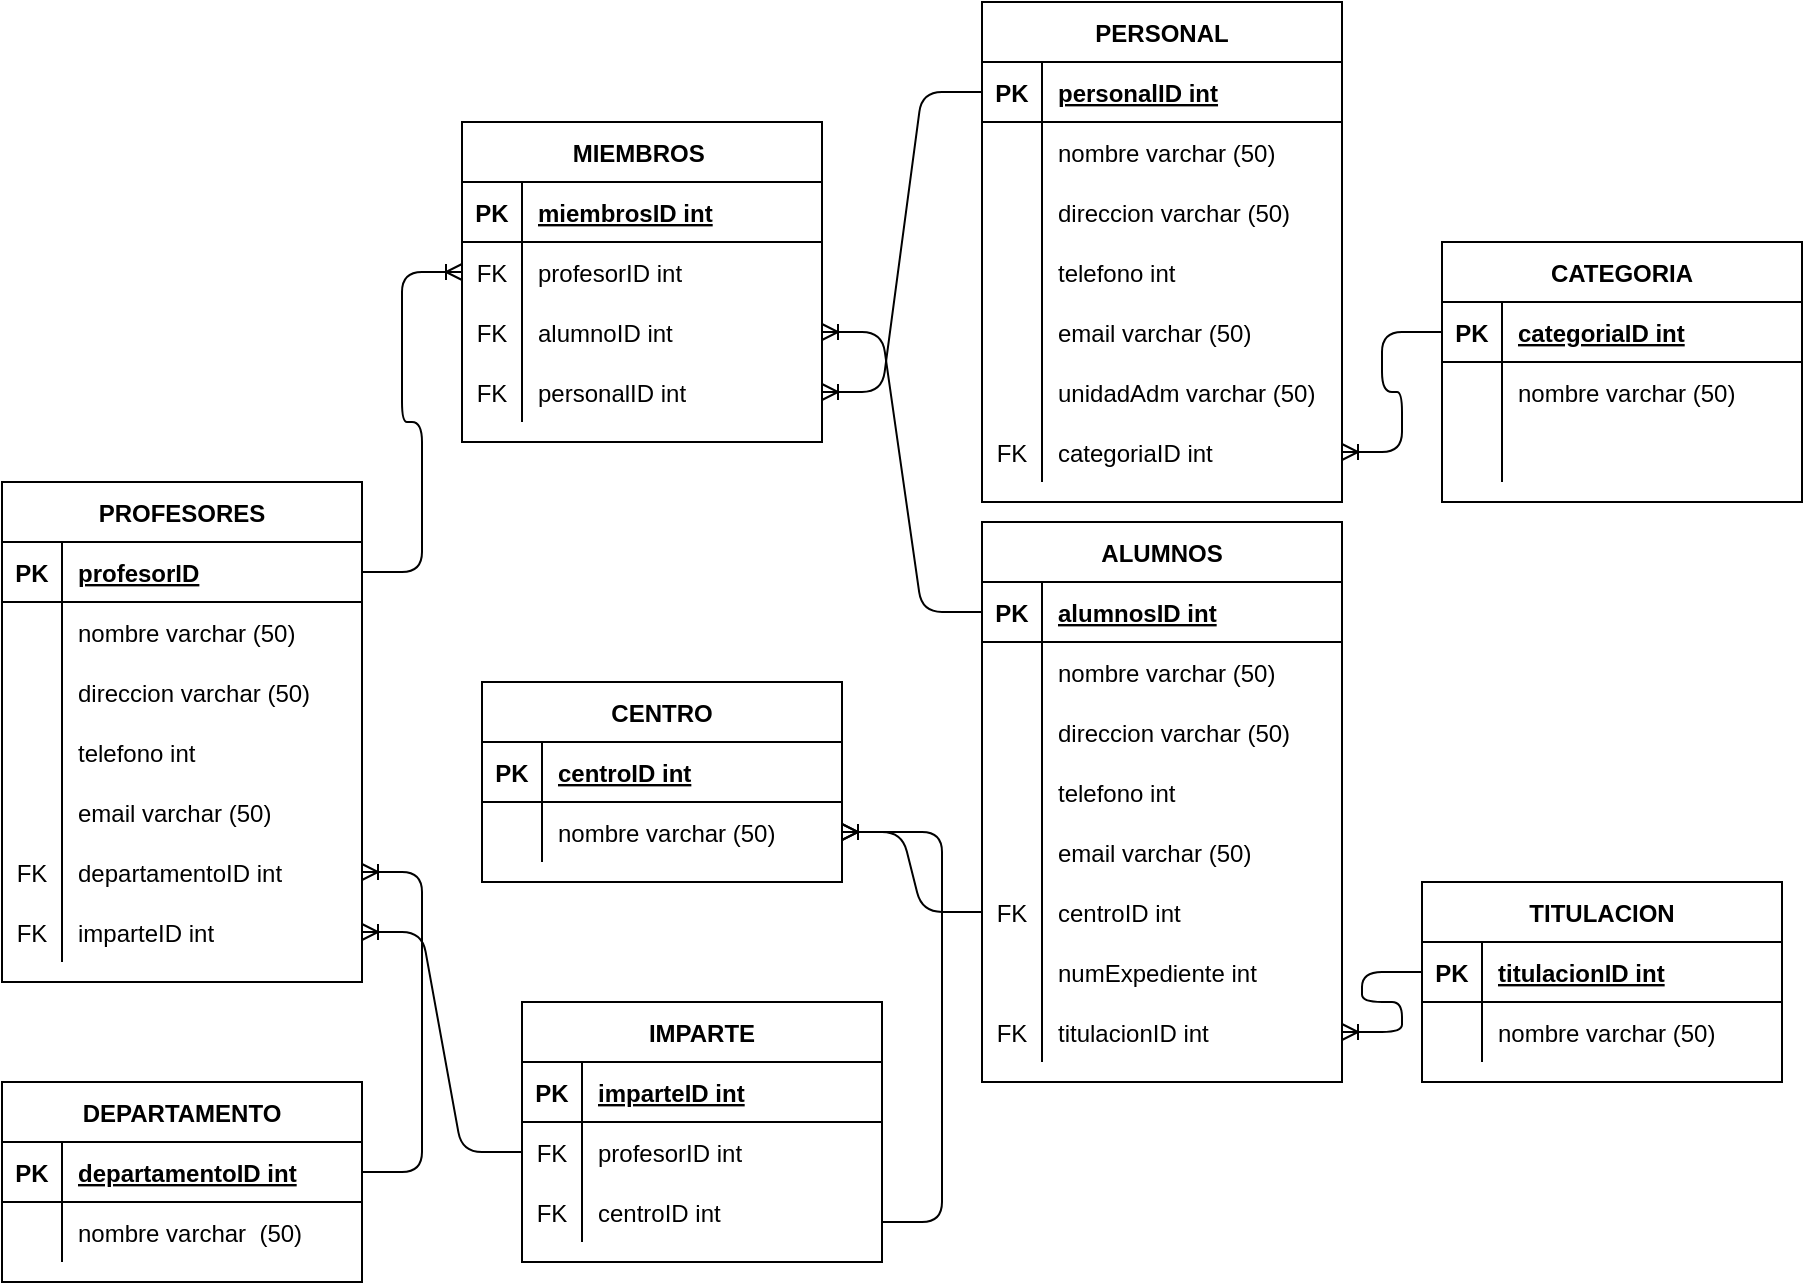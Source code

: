 <mxfile version="14.9.6" type="device"><diagram id="C5RBs43oDa-KdzZeNtuy" name="Page-1"><mxGraphModel dx="1108" dy="520" grid="1" gridSize="10" guides="1" tooltips="1" connect="1" arrows="1" fold="1" page="1" pageScale="1" pageWidth="1169" pageHeight="827" background="none" math="0" shadow="0"><root><mxCell id="WIyWlLk6GJQsqaUBKTNV-0"/><mxCell id="WIyWlLk6GJQsqaUBKTNV-1" parent="WIyWlLk6GJQsqaUBKTNV-0"/><mxCell id="jMvhrCLyIatnud74iYdt-0" value="MIEMBROS " style="shape=table;startSize=30;container=1;collapsible=1;childLayout=tableLayout;fixedRows=1;rowLines=0;fontStyle=1;align=center;resizeLast=1;" vertex="1" parent="WIyWlLk6GJQsqaUBKTNV-1"><mxGeometry x="370" y="80" width="180" height="160" as="geometry"/></mxCell><mxCell id="jMvhrCLyIatnud74iYdt-1" value="" style="shape=partialRectangle;collapsible=0;dropTarget=0;pointerEvents=0;fillColor=none;top=0;left=0;bottom=1;right=0;points=[[0,0.5],[1,0.5]];portConstraint=eastwest;" vertex="1" parent="jMvhrCLyIatnud74iYdt-0"><mxGeometry y="30" width="180" height="30" as="geometry"/></mxCell><mxCell id="jMvhrCLyIatnud74iYdt-2" value="PK" style="shape=partialRectangle;connectable=0;fillColor=none;top=0;left=0;bottom=0;right=0;fontStyle=1;overflow=hidden;" vertex="1" parent="jMvhrCLyIatnud74iYdt-1"><mxGeometry width="30" height="30" as="geometry"/></mxCell><mxCell id="jMvhrCLyIatnud74iYdt-3" value="miembrosID int" style="shape=partialRectangle;connectable=0;fillColor=none;top=0;left=0;bottom=0;right=0;align=left;spacingLeft=6;fontStyle=5;overflow=hidden;" vertex="1" parent="jMvhrCLyIatnud74iYdt-1"><mxGeometry x="30" width="150" height="30" as="geometry"/></mxCell><mxCell id="jMvhrCLyIatnud74iYdt-4" value="" style="shape=partialRectangle;collapsible=0;dropTarget=0;pointerEvents=0;fillColor=none;top=0;left=0;bottom=0;right=0;points=[[0,0.5],[1,0.5]];portConstraint=eastwest;" vertex="1" parent="jMvhrCLyIatnud74iYdt-0"><mxGeometry y="60" width="180" height="30" as="geometry"/></mxCell><mxCell id="jMvhrCLyIatnud74iYdt-5" value="FK" style="shape=partialRectangle;connectable=0;fillColor=none;top=0;left=0;bottom=0;right=0;editable=1;overflow=hidden;" vertex="1" parent="jMvhrCLyIatnud74iYdt-4"><mxGeometry width="30" height="30" as="geometry"/></mxCell><mxCell id="jMvhrCLyIatnud74iYdt-6" value="profesorID int" style="shape=partialRectangle;connectable=0;fillColor=none;top=0;left=0;bottom=0;right=0;align=left;spacingLeft=6;overflow=hidden;" vertex="1" parent="jMvhrCLyIatnud74iYdt-4"><mxGeometry x="30" width="150" height="30" as="geometry"/></mxCell><mxCell id="jMvhrCLyIatnud74iYdt-7" value="" style="shape=partialRectangle;collapsible=0;dropTarget=0;pointerEvents=0;fillColor=none;top=0;left=0;bottom=0;right=0;points=[[0,0.5],[1,0.5]];portConstraint=eastwest;" vertex="1" parent="jMvhrCLyIatnud74iYdt-0"><mxGeometry y="90" width="180" height="30" as="geometry"/></mxCell><mxCell id="jMvhrCLyIatnud74iYdt-8" value="FK" style="shape=partialRectangle;connectable=0;fillColor=none;top=0;left=0;bottom=0;right=0;editable=1;overflow=hidden;" vertex="1" parent="jMvhrCLyIatnud74iYdt-7"><mxGeometry width="30" height="30" as="geometry"/></mxCell><mxCell id="jMvhrCLyIatnud74iYdt-9" value="alumnoID int" style="shape=partialRectangle;connectable=0;fillColor=none;top=0;left=0;bottom=0;right=0;align=left;spacingLeft=6;overflow=hidden;" vertex="1" parent="jMvhrCLyIatnud74iYdt-7"><mxGeometry x="30" width="150" height="30" as="geometry"/></mxCell><mxCell id="jMvhrCLyIatnud74iYdt-169" value="" style="shape=partialRectangle;collapsible=0;dropTarget=0;pointerEvents=0;fillColor=none;top=0;left=0;bottom=0;right=0;points=[[0,0.5],[1,0.5]];portConstraint=eastwest;" vertex="1" parent="jMvhrCLyIatnud74iYdt-0"><mxGeometry y="120" width="180" height="30" as="geometry"/></mxCell><mxCell id="jMvhrCLyIatnud74iYdt-170" value="FK" style="shape=partialRectangle;connectable=0;fillColor=none;top=0;left=0;bottom=0;right=0;editable=1;overflow=hidden;" vertex="1" parent="jMvhrCLyIatnud74iYdt-169"><mxGeometry width="30" height="30" as="geometry"/></mxCell><mxCell id="jMvhrCLyIatnud74iYdt-171" value="personalID int" style="shape=partialRectangle;connectable=0;fillColor=none;top=0;left=0;bottom=0;right=0;align=left;spacingLeft=6;overflow=hidden;" vertex="1" parent="jMvhrCLyIatnud74iYdt-169"><mxGeometry x="30" width="150" height="30" as="geometry"/></mxCell><mxCell id="jMvhrCLyIatnud74iYdt-16" value="PROFESORES" style="shape=table;startSize=30;container=1;collapsible=1;childLayout=tableLayout;fixedRows=1;rowLines=0;fontStyle=1;align=center;resizeLast=1;" vertex="1" parent="WIyWlLk6GJQsqaUBKTNV-1"><mxGeometry x="140" y="260" width="180" height="250" as="geometry"/></mxCell><mxCell id="jMvhrCLyIatnud74iYdt-17" value="" style="shape=partialRectangle;collapsible=0;dropTarget=0;pointerEvents=0;fillColor=none;top=0;left=0;bottom=1;right=0;points=[[0,0.5],[1,0.5]];portConstraint=eastwest;" vertex="1" parent="jMvhrCLyIatnud74iYdt-16"><mxGeometry y="30" width="180" height="30" as="geometry"/></mxCell><mxCell id="jMvhrCLyIatnud74iYdt-18" value="PK" style="shape=partialRectangle;connectable=0;fillColor=none;top=0;left=0;bottom=0;right=0;fontStyle=1;overflow=hidden;" vertex="1" parent="jMvhrCLyIatnud74iYdt-17"><mxGeometry width="30" height="30" as="geometry"/></mxCell><mxCell id="jMvhrCLyIatnud74iYdt-19" value="profesorID" style="shape=partialRectangle;connectable=0;fillColor=none;top=0;left=0;bottom=0;right=0;align=left;spacingLeft=6;fontStyle=5;overflow=hidden;" vertex="1" parent="jMvhrCLyIatnud74iYdt-17"><mxGeometry x="30" width="150" height="30" as="geometry"/></mxCell><mxCell id="jMvhrCLyIatnud74iYdt-20" value="" style="shape=partialRectangle;collapsible=0;dropTarget=0;pointerEvents=0;fillColor=none;top=0;left=0;bottom=0;right=0;points=[[0,0.5],[1,0.5]];portConstraint=eastwest;" vertex="1" parent="jMvhrCLyIatnud74iYdt-16"><mxGeometry y="60" width="180" height="30" as="geometry"/></mxCell><mxCell id="jMvhrCLyIatnud74iYdt-21" value="" style="shape=partialRectangle;connectable=0;fillColor=none;top=0;left=0;bottom=0;right=0;editable=1;overflow=hidden;" vertex="1" parent="jMvhrCLyIatnud74iYdt-20"><mxGeometry width="30" height="30" as="geometry"/></mxCell><mxCell id="jMvhrCLyIatnud74iYdt-22" value="nombre varchar (50)" style="shape=partialRectangle;connectable=0;fillColor=none;top=0;left=0;bottom=0;right=0;align=left;spacingLeft=6;overflow=hidden;" vertex="1" parent="jMvhrCLyIatnud74iYdt-20"><mxGeometry x="30" width="150" height="30" as="geometry"/></mxCell><mxCell id="jMvhrCLyIatnud74iYdt-23" value="" style="shape=partialRectangle;collapsible=0;dropTarget=0;pointerEvents=0;fillColor=none;top=0;left=0;bottom=0;right=0;points=[[0,0.5],[1,0.5]];portConstraint=eastwest;" vertex="1" parent="jMvhrCLyIatnud74iYdt-16"><mxGeometry y="90" width="180" height="30" as="geometry"/></mxCell><mxCell id="jMvhrCLyIatnud74iYdt-24" value="" style="shape=partialRectangle;connectable=0;fillColor=none;top=0;left=0;bottom=0;right=0;editable=1;overflow=hidden;" vertex="1" parent="jMvhrCLyIatnud74iYdt-23"><mxGeometry width="30" height="30" as="geometry"/></mxCell><mxCell id="jMvhrCLyIatnud74iYdt-25" value="direccion varchar (50)" style="shape=partialRectangle;connectable=0;fillColor=none;top=0;left=0;bottom=0;right=0;align=left;spacingLeft=6;overflow=hidden;" vertex="1" parent="jMvhrCLyIatnud74iYdt-23"><mxGeometry x="30" width="150" height="30" as="geometry"/></mxCell><mxCell id="jMvhrCLyIatnud74iYdt-26" value="" style="shape=partialRectangle;collapsible=0;dropTarget=0;pointerEvents=0;fillColor=none;top=0;left=0;bottom=0;right=0;points=[[0,0.5],[1,0.5]];portConstraint=eastwest;" vertex="1" parent="jMvhrCLyIatnud74iYdt-16"><mxGeometry y="120" width="180" height="30" as="geometry"/></mxCell><mxCell id="jMvhrCLyIatnud74iYdt-27" value="" style="shape=partialRectangle;connectable=0;fillColor=none;top=0;left=0;bottom=0;right=0;editable=1;overflow=hidden;" vertex="1" parent="jMvhrCLyIatnud74iYdt-26"><mxGeometry width="30" height="30" as="geometry"/></mxCell><mxCell id="jMvhrCLyIatnud74iYdt-28" value="telefono int" style="shape=partialRectangle;connectable=0;fillColor=none;top=0;left=0;bottom=0;right=0;align=left;spacingLeft=6;overflow=hidden;" vertex="1" parent="jMvhrCLyIatnud74iYdt-26"><mxGeometry x="30" width="150" height="30" as="geometry"/></mxCell><mxCell id="jMvhrCLyIatnud74iYdt-32" value="" style="shape=partialRectangle;collapsible=0;dropTarget=0;pointerEvents=0;fillColor=none;top=0;left=0;bottom=0;right=0;points=[[0,0.5],[1,0.5]];portConstraint=eastwest;" vertex="1" parent="jMvhrCLyIatnud74iYdt-16"><mxGeometry y="150" width="180" height="30" as="geometry"/></mxCell><mxCell id="jMvhrCLyIatnud74iYdt-33" value="" style="shape=partialRectangle;connectable=0;fillColor=none;top=0;left=0;bottom=0;right=0;editable=1;overflow=hidden;" vertex="1" parent="jMvhrCLyIatnud74iYdt-32"><mxGeometry width="30" height="30" as="geometry"/></mxCell><mxCell id="jMvhrCLyIatnud74iYdt-34" value="email varchar (50)" style="shape=partialRectangle;connectable=0;fillColor=none;top=0;left=0;bottom=0;right=0;align=left;spacingLeft=6;overflow=hidden;" vertex="1" parent="jMvhrCLyIatnud74iYdt-32"><mxGeometry x="30" width="150" height="30" as="geometry"/></mxCell><mxCell id="jMvhrCLyIatnud74iYdt-35" value="" style="shape=partialRectangle;collapsible=0;dropTarget=0;pointerEvents=0;fillColor=none;top=0;left=0;bottom=0;right=0;points=[[0,0.5],[1,0.5]];portConstraint=eastwest;" vertex="1" parent="jMvhrCLyIatnud74iYdt-16"><mxGeometry y="180" width="180" height="30" as="geometry"/></mxCell><mxCell id="jMvhrCLyIatnud74iYdt-36" value="FK" style="shape=partialRectangle;connectable=0;fillColor=none;top=0;left=0;bottom=0;right=0;editable=1;overflow=hidden;" vertex="1" parent="jMvhrCLyIatnud74iYdt-35"><mxGeometry width="30" height="30" as="geometry"/></mxCell><mxCell id="jMvhrCLyIatnud74iYdt-37" value="departamentoID int" style="shape=partialRectangle;connectable=0;fillColor=none;top=0;left=0;bottom=0;right=0;align=left;spacingLeft=6;overflow=hidden;" vertex="1" parent="jMvhrCLyIatnud74iYdt-35"><mxGeometry x="30" width="150" height="30" as="geometry"/></mxCell><mxCell id="jMvhrCLyIatnud74iYdt-41" value="" style="shape=partialRectangle;collapsible=0;dropTarget=0;pointerEvents=0;fillColor=none;top=0;left=0;bottom=0;right=0;points=[[0,0.5],[1,0.5]];portConstraint=eastwest;" vertex="1" parent="jMvhrCLyIatnud74iYdt-16"><mxGeometry y="210" width="180" height="30" as="geometry"/></mxCell><mxCell id="jMvhrCLyIatnud74iYdt-42" value="FK" style="shape=partialRectangle;connectable=0;fillColor=none;top=0;left=0;bottom=0;right=0;editable=1;overflow=hidden;" vertex="1" parent="jMvhrCLyIatnud74iYdt-41"><mxGeometry width="30" height="30" as="geometry"/></mxCell><mxCell id="jMvhrCLyIatnud74iYdt-43" value="imparteID int" style="shape=partialRectangle;connectable=0;fillColor=none;top=0;left=0;bottom=0;right=0;align=left;spacingLeft=6;overflow=hidden;labelBorderColor=none;" vertex="1" parent="jMvhrCLyIatnud74iYdt-41"><mxGeometry x="30" width="150" height="30" as="geometry"/></mxCell><mxCell id="jMvhrCLyIatnud74iYdt-58" value="ALUMNOS" style="shape=table;startSize=30;container=1;collapsible=1;childLayout=tableLayout;fixedRows=1;rowLines=0;fontStyle=1;align=center;resizeLast=1;" vertex="1" parent="WIyWlLk6GJQsqaUBKTNV-1"><mxGeometry x="630" y="280" width="180" height="280" as="geometry"/></mxCell><mxCell id="jMvhrCLyIatnud74iYdt-59" value="" style="shape=partialRectangle;collapsible=0;dropTarget=0;pointerEvents=0;fillColor=none;top=0;left=0;bottom=1;right=0;points=[[0,0.5],[1,0.5]];portConstraint=eastwest;" vertex="1" parent="jMvhrCLyIatnud74iYdt-58"><mxGeometry y="30" width="180" height="30" as="geometry"/></mxCell><mxCell id="jMvhrCLyIatnud74iYdt-60" value="PK" style="shape=partialRectangle;connectable=0;fillColor=none;top=0;left=0;bottom=0;right=0;fontStyle=1;overflow=hidden;" vertex="1" parent="jMvhrCLyIatnud74iYdt-59"><mxGeometry width="30" height="30" as="geometry"/></mxCell><mxCell id="jMvhrCLyIatnud74iYdt-61" value="alumnosID int" style="shape=partialRectangle;connectable=0;fillColor=none;top=0;left=0;bottom=0;right=0;align=left;spacingLeft=6;fontStyle=5;overflow=hidden;" vertex="1" parent="jMvhrCLyIatnud74iYdt-59"><mxGeometry x="30" width="150" height="30" as="geometry"/></mxCell><mxCell id="jMvhrCLyIatnud74iYdt-62" value="" style="shape=partialRectangle;collapsible=0;dropTarget=0;pointerEvents=0;fillColor=none;top=0;left=0;bottom=0;right=0;points=[[0,0.5],[1,0.5]];portConstraint=eastwest;" vertex="1" parent="jMvhrCLyIatnud74iYdt-58"><mxGeometry y="60" width="180" height="30" as="geometry"/></mxCell><mxCell id="jMvhrCLyIatnud74iYdt-63" value="" style="shape=partialRectangle;connectable=0;fillColor=none;top=0;left=0;bottom=0;right=0;editable=1;overflow=hidden;" vertex="1" parent="jMvhrCLyIatnud74iYdt-62"><mxGeometry width="30" height="30" as="geometry"/></mxCell><mxCell id="jMvhrCLyIatnud74iYdt-64" value="nombre varchar (50)" style="shape=partialRectangle;connectable=0;fillColor=none;top=0;left=0;bottom=0;right=0;align=left;spacingLeft=6;overflow=hidden;" vertex="1" parent="jMvhrCLyIatnud74iYdt-62"><mxGeometry x="30" width="150" height="30" as="geometry"/></mxCell><mxCell id="jMvhrCLyIatnud74iYdt-65" value="" style="shape=partialRectangle;collapsible=0;dropTarget=0;pointerEvents=0;fillColor=none;top=0;left=0;bottom=0;right=0;points=[[0,0.5],[1,0.5]];portConstraint=eastwest;" vertex="1" parent="jMvhrCLyIatnud74iYdt-58"><mxGeometry y="90" width="180" height="30" as="geometry"/></mxCell><mxCell id="jMvhrCLyIatnud74iYdt-66" value="" style="shape=partialRectangle;connectable=0;fillColor=none;top=0;left=0;bottom=0;right=0;editable=1;overflow=hidden;" vertex="1" parent="jMvhrCLyIatnud74iYdt-65"><mxGeometry width="30" height="30" as="geometry"/></mxCell><mxCell id="jMvhrCLyIatnud74iYdt-67" value="direccion varchar (50)" style="shape=partialRectangle;connectable=0;fillColor=none;top=0;left=0;bottom=0;right=0;align=left;spacingLeft=6;overflow=hidden;" vertex="1" parent="jMvhrCLyIatnud74iYdt-65"><mxGeometry x="30" width="150" height="30" as="geometry"/></mxCell><mxCell id="jMvhrCLyIatnud74iYdt-68" value="" style="shape=partialRectangle;collapsible=0;dropTarget=0;pointerEvents=0;fillColor=none;top=0;left=0;bottom=0;right=0;points=[[0,0.5],[1,0.5]];portConstraint=eastwest;" vertex="1" parent="jMvhrCLyIatnud74iYdt-58"><mxGeometry y="120" width="180" height="30" as="geometry"/></mxCell><mxCell id="jMvhrCLyIatnud74iYdt-69" value="" style="shape=partialRectangle;connectable=0;fillColor=none;top=0;left=0;bottom=0;right=0;editable=1;overflow=hidden;" vertex="1" parent="jMvhrCLyIatnud74iYdt-68"><mxGeometry width="30" height="30" as="geometry"/></mxCell><mxCell id="jMvhrCLyIatnud74iYdt-70" value="telefono int" style="shape=partialRectangle;connectable=0;fillColor=none;top=0;left=0;bottom=0;right=0;align=left;spacingLeft=6;overflow=hidden;" vertex="1" parent="jMvhrCLyIatnud74iYdt-68"><mxGeometry x="30" width="150" height="30" as="geometry"/></mxCell><mxCell id="jMvhrCLyIatnud74iYdt-71" value="" style="shape=partialRectangle;collapsible=0;dropTarget=0;pointerEvents=0;fillColor=none;top=0;left=0;bottom=0;right=0;points=[[0,0.5],[1,0.5]];portConstraint=eastwest;" vertex="1" parent="jMvhrCLyIatnud74iYdt-58"><mxGeometry y="150" width="180" height="30" as="geometry"/></mxCell><mxCell id="jMvhrCLyIatnud74iYdt-72" value="" style="shape=partialRectangle;connectable=0;fillColor=none;top=0;left=0;bottom=0;right=0;editable=1;overflow=hidden;" vertex="1" parent="jMvhrCLyIatnud74iYdt-71"><mxGeometry width="30" height="30" as="geometry"/></mxCell><mxCell id="jMvhrCLyIatnud74iYdt-73" value="email varchar (50)" style="shape=partialRectangle;connectable=0;fillColor=none;top=0;left=0;bottom=0;right=0;align=left;spacingLeft=6;overflow=hidden;" vertex="1" parent="jMvhrCLyIatnud74iYdt-71"><mxGeometry x="30" width="150" height="30" as="geometry"/></mxCell><mxCell id="jMvhrCLyIatnud74iYdt-109" value="" style="shape=partialRectangle;collapsible=0;dropTarget=0;pointerEvents=0;fillColor=none;top=0;left=0;bottom=0;right=0;points=[[0,0.5],[1,0.5]];portConstraint=eastwest;" vertex="1" parent="jMvhrCLyIatnud74iYdt-58"><mxGeometry y="180" width="180" height="30" as="geometry"/></mxCell><mxCell id="jMvhrCLyIatnud74iYdt-110" value="FK" style="shape=partialRectangle;connectable=0;fillColor=none;top=0;left=0;bottom=0;right=0;editable=1;overflow=hidden;" vertex="1" parent="jMvhrCLyIatnud74iYdt-109"><mxGeometry width="30" height="30" as="geometry"/></mxCell><mxCell id="jMvhrCLyIatnud74iYdt-111" value="centroID int" style="shape=partialRectangle;connectable=0;fillColor=none;top=0;left=0;bottom=0;right=0;align=left;spacingLeft=6;overflow=hidden;" vertex="1" parent="jMvhrCLyIatnud74iYdt-109"><mxGeometry x="30" width="150" height="30" as="geometry"/></mxCell><mxCell id="jMvhrCLyIatnud74iYdt-112" value="" style="shape=partialRectangle;collapsible=0;dropTarget=0;pointerEvents=0;fillColor=none;top=0;left=0;bottom=0;right=0;points=[[0,0.5],[1,0.5]];portConstraint=eastwest;" vertex="1" parent="jMvhrCLyIatnud74iYdt-58"><mxGeometry y="210" width="180" height="30" as="geometry"/></mxCell><mxCell id="jMvhrCLyIatnud74iYdt-113" value="" style="shape=partialRectangle;connectable=0;fillColor=none;top=0;left=0;bottom=0;right=0;editable=1;overflow=hidden;" vertex="1" parent="jMvhrCLyIatnud74iYdt-112"><mxGeometry width="30" height="30" as="geometry"/></mxCell><mxCell id="jMvhrCLyIatnud74iYdt-114" value="numExpediente int" style="shape=partialRectangle;connectable=0;fillColor=none;top=0;left=0;bottom=0;right=0;align=left;spacingLeft=6;overflow=hidden;" vertex="1" parent="jMvhrCLyIatnud74iYdt-112"><mxGeometry x="30" width="150" height="30" as="geometry"/></mxCell><mxCell id="jMvhrCLyIatnud74iYdt-115" value="" style="shape=partialRectangle;collapsible=0;dropTarget=0;pointerEvents=0;fillColor=none;top=0;left=0;bottom=0;right=0;points=[[0,0.5],[1,0.5]];portConstraint=eastwest;" vertex="1" parent="jMvhrCLyIatnud74iYdt-58"><mxGeometry y="240" width="180" height="30" as="geometry"/></mxCell><mxCell id="jMvhrCLyIatnud74iYdt-116" value="FK" style="shape=partialRectangle;connectable=0;fillColor=none;top=0;left=0;bottom=0;right=0;editable=1;overflow=hidden;" vertex="1" parent="jMvhrCLyIatnud74iYdt-115"><mxGeometry width="30" height="30" as="geometry"/></mxCell><mxCell id="jMvhrCLyIatnud74iYdt-117" value="titulacionID int" style="shape=partialRectangle;connectable=0;fillColor=none;top=0;left=0;bottom=0;right=0;align=left;spacingLeft=6;overflow=hidden;" vertex="1" parent="jMvhrCLyIatnud74iYdt-115"><mxGeometry x="30" width="150" height="30" as="geometry"/></mxCell><mxCell id="jMvhrCLyIatnud74iYdt-83" value="DEPARTAMENTO" style="shape=table;startSize=30;container=1;collapsible=1;childLayout=tableLayout;fixedRows=1;rowLines=0;fontStyle=1;align=center;resizeLast=1;fontColor=#000000;" vertex="1" parent="WIyWlLk6GJQsqaUBKTNV-1"><mxGeometry x="140" y="560" width="180" height="100" as="geometry"/></mxCell><mxCell id="jMvhrCLyIatnud74iYdt-84" value="" style="shape=partialRectangle;collapsible=0;dropTarget=0;pointerEvents=0;fillColor=none;top=0;left=0;bottom=1;right=0;points=[[0,0.5],[1,0.5]];portConstraint=eastwest;" vertex="1" parent="jMvhrCLyIatnud74iYdt-83"><mxGeometry y="30" width="180" height="30" as="geometry"/></mxCell><mxCell id="jMvhrCLyIatnud74iYdt-85" value="PK" style="shape=partialRectangle;connectable=0;fillColor=none;top=0;left=0;bottom=0;right=0;fontStyle=1;overflow=hidden;" vertex="1" parent="jMvhrCLyIatnud74iYdt-84"><mxGeometry width="30" height="30" as="geometry"/></mxCell><mxCell id="jMvhrCLyIatnud74iYdt-86" value="departamentoID int" style="shape=partialRectangle;connectable=0;fillColor=none;top=0;left=0;bottom=0;right=0;align=left;spacingLeft=6;fontStyle=5;overflow=hidden;" vertex="1" parent="jMvhrCLyIatnud74iYdt-84"><mxGeometry x="30" width="150" height="30" as="geometry"/></mxCell><mxCell id="jMvhrCLyIatnud74iYdt-87" value="" style="shape=partialRectangle;collapsible=0;dropTarget=0;pointerEvents=0;fillColor=none;top=0;left=0;bottom=0;right=0;points=[[0,0.5],[1,0.5]];portConstraint=eastwest;" vertex="1" parent="jMvhrCLyIatnud74iYdt-83"><mxGeometry y="60" width="180" height="30" as="geometry"/></mxCell><mxCell id="jMvhrCLyIatnud74iYdt-88" value="" style="shape=partialRectangle;connectable=0;fillColor=none;top=0;left=0;bottom=0;right=0;editable=1;overflow=hidden;" vertex="1" parent="jMvhrCLyIatnud74iYdt-87"><mxGeometry width="30" height="30" as="geometry"/></mxCell><mxCell id="jMvhrCLyIatnud74iYdt-89" value="nombre varchar  (50)" style="shape=partialRectangle;connectable=0;fillColor=none;top=0;left=0;bottom=0;right=0;align=left;spacingLeft=6;overflow=hidden;" vertex="1" parent="jMvhrCLyIatnud74iYdt-87"><mxGeometry x="30" width="150" height="30" as="geometry"/></mxCell><mxCell id="jMvhrCLyIatnud74iYdt-96" value="CENTRO" style="shape=table;startSize=30;container=1;collapsible=1;childLayout=tableLayout;fixedRows=1;rowLines=0;fontStyle=1;align=center;resizeLast=1;fontColor=#000000;" vertex="1" parent="WIyWlLk6GJQsqaUBKTNV-1"><mxGeometry x="380" y="360" width="180" height="100" as="geometry"/></mxCell><mxCell id="jMvhrCLyIatnud74iYdt-97" value="" style="shape=partialRectangle;collapsible=0;dropTarget=0;pointerEvents=0;fillColor=none;top=0;left=0;bottom=1;right=0;points=[[0,0.5],[1,0.5]];portConstraint=eastwest;" vertex="1" parent="jMvhrCLyIatnud74iYdt-96"><mxGeometry y="30" width="180" height="30" as="geometry"/></mxCell><mxCell id="jMvhrCLyIatnud74iYdt-98" value="PK" style="shape=partialRectangle;connectable=0;fillColor=none;top=0;left=0;bottom=0;right=0;fontStyle=1;overflow=hidden;" vertex="1" parent="jMvhrCLyIatnud74iYdt-97"><mxGeometry width="30" height="30" as="geometry"/></mxCell><mxCell id="jMvhrCLyIatnud74iYdt-99" value="centroID int" style="shape=partialRectangle;connectable=0;fillColor=none;top=0;left=0;bottom=0;right=0;align=left;spacingLeft=6;fontStyle=5;overflow=hidden;" vertex="1" parent="jMvhrCLyIatnud74iYdt-97"><mxGeometry x="30" width="150" height="30" as="geometry"/></mxCell><mxCell id="jMvhrCLyIatnud74iYdt-100" value="" style="shape=partialRectangle;collapsible=0;dropTarget=0;pointerEvents=0;fillColor=none;top=0;left=0;bottom=0;right=0;points=[[0,0.5],[1,0.5]];portConstraint=eastwest;" vertex="1" parent="jMvhrCLyIatnud74iYdt-96"><mxGeometry y="60" width="180" height="30" as="geometry"/></mxCell><mxCell id="jMvhrCLyIatnud74iYdt-101" value="" style="shape=partialRectangle;connectable=0;fillColor=none;top=0;left=0;bottom=0;right=0;editable=1;overflow=hidden;" vertex="1" parent="jMvhrCLyIatnud74iYdt-100"><mxGeometry width="30" height="30" as="geometry"/></mxCell><mxCell id="jMvhrCLyIatnud74iYdt-102" value="nombre varchar (50)" style="shape=partialRectangle;connectable=0;fillColor=none;top=0;left=0;bottom=0;right=0;align=left;spacingLeft=6;overflow=hidden;" vertex="1" parent="jMvhrCLyIatnud74iYdt-100"><mxGeometry x="30" width="150" height="30" as="geometry"/></mxCell><mxCell id="jMvhrCLyIatnud74iYdt-118" value="TITULACION" style="shape=table;startSize=30;container=1;collapsible=1;childLayout=tableLayout;fixedRows=1;rowLines=0;fontStyle=1;align=center;resizeLast=1;fontColor=#000000;" vertex="1" parent="WIyWlLk6GJQsqaUBKTNV-1"><mxGeometry x="850" y="460" width="180" height="100" as="geometry"/></mxCell><mxCell id="jMvhrCLyIatnud74iYdt-119" value="" style="shape=partialRectangle;collapsible=0;dropTarget=0;pointerEvents=0;fillColor=none;top=0;left=0;bottom=1;right=0;points=[[0,0.5],[1,0.5]];portConstraint=eastwest;" vertex="1" parent="jMvhrCLyIatnud74iYdt-118"><mxGeometry y="30" width="180" height="30" as="geometry"/></mxCell><mxCell id="jMvhrCLyIatnud74iYdt-120" value="PK" style="shape=partialRectangle;connectable=0;fillColor=none;top=0;left=0;bottom=0;right=0;fontStyle=1;overflow=hidden;" vertex="1" parent="jMvhrCLyIatnud74iYdt-119"><mxGeometry width="30" height="30" as="geometry"/></mxCell><mxCell id="jMvhrCLyIatnud74iYdt-121" value="titulacionID int" style="shape=partialRectangle;connectable=0;fillColor=none;top=0;left=0;bottom=0;right=0;align=left;spacingLeft=6;fontStyle=5;overflow=hidden;" vertex="1" parent="jMvhrCLyIatnud74iYdt-119"><mxGeometry x="30" width="150" height="30" as="geometry"/></mxCell><mxCell id="jMvhrCLyIatnud74iYdt-122" value="" style="shape=partialRectangle;collapsible=0;dropTarget=0;pointerEvents=0;fillColor=none;top=0;left=0;bottom=0;right=0;points=[[0,0.5],[1,0.5]];portConstraint=eastwest;" vertex="1" parent="jMvhrCLyIatnud74iYdt-118"><mxGeometry y="60" width="180" height="30" as="geometry"/></mxCell><mxCell id="jMvhrCLyIatnud74iYdt-123" value="" style="shape=partialRectangle;connectable=0;fillColor=none;top=0;left=0;bottom=0;right=0;editable=1;overflow=hidden;" vertex="1" parent="jMvhrCLyIatnud74iYdt-122"><mxGeometry width="30" height="30" as="geometry"/></mxCell><mxCell id="jMvhrCLyIatnud74iYdt-124" value="nombre varchar (50)" style="shape=partialRectangle;connectable=0;fillColor=none;top=0;left=0;bottom=0;right=0;align=left;spacingLeft=6;overflow=hidden;" vertex="1" parent="jMvhrCLyIatnud74iYdt-122"><mxGeometry x="30" width="150" height="30" as="geometry"/></mxCell><mxCell id="jMvhrCLyIatnud74iYdt-144" value="PERSONAL" style="shape=table;startSize=30;container=1;collapsible=1;childLayout=tableLayout;fixedRows=1;rowLines=0;fontStyle=1;align=center;resizeLast=1;" vertex="1" parent="WIyWlLk6GJQsqaUBKTNV-1"><mxGeometry x="630" y="20" width="180" height="250" as="geometry"/></mxCell><mxCell id="jMvhrCLyIatnud74iYdt-145" value="" style="shape=partialRectangle;collapsible=0;dropTarget=0;pointerEvents=0;fillColor=none;top=0;left=0;bottom=1;right=0;points=[[0,0.5],[1,0.5]];portConstraint=eastwest;" vertex="1" parent="jMvhrCLyIatnud74iYdt-144"><mxGeometry y="30" width="180" height="30" as="geometry"/></mxCell><mxCell id="jMvhrCLyIatnud74iYdt-146" value="PK" style="shape=partialRectangle;connectable=0;fillColor=none;top=0;left=0;bottom=0;right=0;fontStyle=1;overflow=hidden;" vertex="1" parent="jMvhrCLyIatnud74iYdt-145"><mxGeometry width="30" height="30" as="geometry"/></mxCell><mxCell id="jMvhrCLyIatnud74iYdt-147" value="personalID int" style="shape=partialRectangle;connectable=0;fillColor=none;top=0;left=0;bottom=0;right=0;align=left;spacingLeft=6;fontStyle=5;overflow=hidden;" vertex="1" parent="jMvhrCLyIatnud74iYdt-145"><mxGeometry x="30" width="150" height="30" as="geometry"/></mxCell><mxCell id="jMvhrCLyIatnud74iYdt-148" value="" style="shape=partialRectangle;collapsible=0;dropTarget=0;pointerEvents=0;fillColor=none;top=0;left=0;bottom=0;right=0;points=[[0,0.5],[1,0.5]];portConstraint=eastwest;" vertex="1" parent="jMvhrCLyIatnud74iYdt-144"><mxGeometry y="60" width="180" height="30" as="geometry"/></mxCell><mxCell id="jMvhrCLyIatnud74iYdt-149" value="" style="shape=partialRectangle;connectable=0;fillColor=none;top=0;left=0;bottom=0;right=0;editable=1;overflow=hidden;" vertex="1" parent="jMvhrCLyIatnud74iYdt-148"><mxGeometry width="30" height="30" as="geometry"/></mxCell><mxCell id="jMvhrCLyIatnud74iYdt-150" value="nombre varchar (50)" style="shape=partialRectangle;connectable=0;fillColor=none;top=0;left=0;bottom=0;right=0;align=left;spacingLeft=6;overflow=hidden;" vertex="1" parent="jMvhrCLyIatnud74iYdt-148"><mxGeometry x="30" width="150" height="30" as="geometry"/></mxCell><mxCell id="jMvhrCLyIatnud74iYdt-151" value="" style="shape=partialRectangle;collapsible=0;dropTarget=0;pointerEvents=0;fillColor=none;top=0;left=0;bottom=0;right=0;points=[[0,0.5],[1,0.5]];portConstraint=eastwest;" vertex="1" parent="jMvhrCLyIatnud74iYdt-144"><mxGeometry y="90" width="180" height="30" as="geometry"/></mxCell><mxCell id="jMvhrCLyIatnud74iYdt-152" value="" style="shape=partialRectangle;connectable=0;fillColor=none;top=0;left=0;bottom=0;right=0;editable=1;overflow=hidden;" vertex="1" parent="jMvhrCLyIatnud74iYdt-151"><mxGeometry width="30" height="30" as="geometry"/></mxCell><mxCell id="jMvhrCLyIatnud74iYdt-153" value="direccion varchar (50)" style="shape=partialRectangle;connectable=0;fillColor=none;top=0;left=0;bottom=0;right=0;align=left;spacingLeft=6;overflow=hidden;" vertex="1" parent="jMvhrCLyIatnud74iYdt-151"><mxGeometry x="30" width="150" height="30" as="geometry"/></mxCell><mxCell id="jMvhrCLyIatnud74iYdt-154" value="" style="shape=partialRectangle;collapsible=0;dropTarget=0;pointerEvents=0;fillColor=none;top=0;left=0;bottom=0;right=0;points=[[0,0.5],[1,0.5]];portConstraint=eastwest;" vertex="1" parent="jMvhrCLyIatnud74iYdt-144"><mxGeometry y="120" width="180" height="30" as="geometry"/></mxCell><mxCell id="jMvhrCLyIatnud74iYdt-155" value="" style="shape=partialRectangle;connectable=0;fillColor=none;top=0;left=0;bottom=0;right=0;editable=1;overflow=hidden;" vertex="1" parent="jMvhrCLyIatnud74iYdt-154"><mxGeometry width="30" height="30" as="geometry"/></mxCell><mxCell id="jMvhrCLyIatnud74iYdt-156" value="telefono int" style="shape=partialRectangle;connectable=0;fillColor=none;top=0;left=0;bottom=0;right=0;align=left;spacingLeft=6;overflow=hidden;" vertex="1" parent="jMvhrCLyIatnud74iYdt-154"><mxGeometry x="30" width="150" height="30" as="geometry"/></mxCell><mxCell id="jMvhrCLyIatnud74iYdt-157" value="" style="shape=partialRectangle;collapsible=0;dropTarget=0;pointerEvents=0;fillColor=none;top=0;left=0;bottom=0;right=0;points=[[0,0.5],[1,0.5]];portConstraint=eastwest;" vertex="1" parent="jMvhrCLyIatnud74iYdt-144"><mxGeometry y="150" width="180" height="30" as="geometry"/></mxCell><mxCell id="jMvhrCLyIatnud74iYdt-158" value="" style="shape=partialRectangle;connectable=0;fillColor=none;top=0;left=0;bottom=0;right=0;editable=1;overflow=hidden;" vertex="1" parent="jMvhrCLyIatnud74iYdt-157"><mxGeometry width="30" height="30" as="geometry"/></mxCell><mxCell id="jMvhrCLyIatnud74iYdt-159" value="email varchar (50)" style="shape=partialRectangle;connectable=0;fillColor=none;top=0;left=0;bottom=0;right=0;align=left;spacingLeft=6;overflow=hidden;" vertex="1" parent="jMvhrCLyIatnud74iYdt-157"><mxGeometry x="30" width="150" height="30" as="geometry"/></mxCell><mxCell id="jMvhrCLyIatnud74iYdt-160" value="" style="shape=partialRectangle;collapsible=0;dropTarget=0;pointerEvents=0;fillColor=none;top=0;left=0;bottom=0;right=0;points=[[0,0.5],[1,0.5]];portConstraint=eastwest;" vertex="1" parent="jMvhrCLyIatnud74iYdt-144"><mxGeometry y="180" width="180" height="30" as="geometry"/></mxCell><mxCell id="jMvhrCLyIatnud74iYdt-161" value="" style="shape=partialRectangle;connectable=0;fillColor=none;top=0;left=0;bottom=0;right=0;editable=1;overflow=hidden;" vertex="1" parent="jMvhrCLyIatnud74iYdt-160"><mxGeometry width="30" height="30" as="geometry"/></mxCell><mxCell id="jMvhrCLyIatnud74iYdt-162" value="unidadAdm varchar (50)" style="shape=partialRectangle;connectable=0;fillColor=none;top=0;left=0;bottom=0;right=0;align=left;spacingLeft=6;overflow=hidden;" vertex="1" parent="jMvhrCLyIatnud74iYdt-160"><mxGeometry x="30" width="150" height="30" as="geometry"/></mxCell><mxCell id="jMvhrCLyIatnud74iYdt-163" value="" style="shape=partialRectangle;collapsible=0;dropTarget=0;pointerEvents=0;fillColor=none;top=0;left=0;bottom=0;right=0;points=[[0,0.5],[1,0.5]];portConstraint=eastwest;" vertex="1" parent="jMvhrCLyIatnud74iYdt-144"><mxGeometry y="210" width="180" height="30" as="geometry"/></mxCell><mxCell id="jMvhrCLyIatnud74iYdt-164" value="FK" style="shape=partialRectangle;connectable=0;fillColor=none;top=0;left=0;bottom=0;right=0;editable=1;overflow=hidden;" vertex="1" parent="jMvhrCLyIatnud74iYdt-163"><mxGeometry width="30" height="30" as="geometry"/></mxCell><mxCell id="jMvhrCLyIatnud74iYdt-165" value="categoriaID int" style="shape=partialRectangle;connectable=0;fillColor=none;top=0;left=0;bottom=0;right=0;align=left;spacingLeft=6;overflow=hidden;" vertex="1" parent="jMvhrCLyIatnud74iYdt-163"><mxGeometry x="30" width="150" height="30" as="geometry"/></mxCell><mxCell id="jMvhrCLyIatnud74iYdt-172" value="CATEGORIA" style="shape=table;startSize=30;container=1;collapsible=1;childLayout=tableLayout;fixedRows=1;rowLines=0;fontStyle=1;align=center;resizeLast=1;fontColor=#000000;" vertex="1" parent="WIyWlLk6GJQsqaUBKTNV-1"><mxGeometry x="860" y="140" width="180" height="130" as="geometry"/></mxCell><mxCell id="jMvhrCLyIatnud74iYdt-173" value="" style="shape=partialRectangle;collapsible=0;dropTarget=0;pointerEvents=0;fillColor=none;top=0;left=0;bottom=1;right=0;points=[[0,0.5],[1,0.5]];portConstraint=eastwest;" vertex="1" parent="jMvhrCLyIatnud74iYdt-172"><mxGeometry y="30" width="180" height="30" as="geometry"/></mxCell><mxCell id="jMvhrCLyIatnud74iYdt-174" value="PK" style="shape=partialRectangle;connectable=0;fillColor=none;top=0;left=0;bottom=0;right=0;fontStyle=1;overflow=hidden;" vertex="1" parent="jMvhrCLyIatnud74iYdt-173"><mxGeometry width="30" height="30" as="geometry"/></mxCell><mxCell id="jMvhrCLyIatnud74iYdt-175" value="categoriaID int" style="shape=partialRectangle;connectable=0;fillColor=none;top=0;left=0;bottom=0;right=0;align=left;spacingLeft=6;fontStyle=5;overflow=hidden;" vertex="1" parent="jMvhrCLyIatnud74iYdt-173"><mxGeometry x="30" width="150" height="30" as="geometry"/></mxCell><mxCell id="jMvhrCLyIatnud74iYdt-176" value="" style="shape=partialRectangle;collapsible=0;dropTarget=0;pointerEvents=0;fillColor=none;top=0;left=0;bottom=0;right=0;points=[[0,0.5],[1,0.5]];portConstraint=eastwest;" vertex="1" parent="jMvhrCLyIatnud74iYdt-172"><mxGeometry y="60" width="180" height="30" as="geometry"/></mxCell><mxCell id="jMvhrCLyIatnud74iYdt-177" value="" style="shape=partialRectangle;connectable=0;fillColor=none;top=0;left=0;bottom=0;right=0;editable=1;overflow=hidden;" vertex="1" parent="jMvhrCLyIatnud74iYdt-176"><mxGeometry width="30" height="30" as="geometry"/></mxCell><mxCell id="jMvhrCLyIatnud74iYdt-178" value="nombre varchar (50)" style="shape=partialRectangle;connectable=0;fillColor=none;top=0;left=0;bottom=0;right=0;align=left;spacingLeft=6;overflow=hidden;" vertex="1" parent="jMvhrCLyIatnud74iYdt-176"><mxGeometry x="30" width="150" height="30" as="geometry"/></mxCell><mxCell id="jMvhrCLyIatnud74iYdt-182" value="" style="shape=partialRectangle;collapsible=0;dropTarget=0;pointerEvents=0;fillColor=none;top=0;left=0;bottom=0;right=0;points=[[0,0.5],[1,0.5]];portConstraint=eastwest;" vertex="1" parent="jMvhrCLyIatnud74iYdt-172"><mxGeometry y="90" width="180" height="30" as="geometry"/></mxCell><mxCell id="jMvhrCLyIatnud74iYdt-183" value="" style="shape=partialRectangle;connectable=0;fillColor=none;top=0;left=0;bottom=0;right=0;editable=1;overflow=hidden;" vertex="1" parent="jMvhrCLyIatnud74iYdt-182"><mxGeometry width="30" height="30" as="geometry"/></mxCell><mxCell id="jMvhrCLyIatnud74iYdt-184" value="" style="shape=partialRectangle;connectable=0;fillColor=none;top=0;left=0;bottom=0;right=0;align=left;spacingLeft=6;overflow=hidden;" vertex="1" parent="jMvhrCLyIatnud74iYdt-182"><mxGeometry x="30" width="150" height="30" as="geometry"/></mxCell><mxCell id="jMvhrCLyIatnud74iYdt-185" value="" style="edgeStyle=entityRelationEdgeStyle;fontSize=12;html=1;endArrow=ERoneToMany;fontColor=#000000;entryX=0;entryY=0.5;entryDx=0;entryDy=0;exitX=1;exitY=0.5;exitDx=0;exitDy=0;" edge="1" parent="WIyWlLk6GJQsqaUBKTNV-1" source="jMvhrCLyIatnud74iYdt-17" target="jMvhrCLyIatnud74iYdt-4"><mxGeometry width="100" height="100" relative="1" as="geometry"><mxPoint x="230" y="240" as="sourcePoint"/><mxPoint x="330" y="140" as="targetPoint"/></mxGeometry></mxCell><mxCell id="jMvhrCLyIatnud74iYdt-186" value="" style="edgeStyle=entityRelationEdgeStyle;fontSize=12;html=1;endArrow=ERoneToMany;fontColor=#000000;entryX=1;entryY=0.5;entryDx=0;entryDy=0;exitX=0;exitY=0.5;exitDx=0;exitDy=0;" edge="1" parent="WIyWlLk6GJQsqaUBKTNV-1" source="jMvhrCLyIatnud74iYdt-59" target="jMvhrCLyIatnud74iYdt-7"><mxGeometry width="100" height="100" relative="1" as="geometry"><mxPoint x="485" y="350" as="sourcePoint"/><mxPoint x="585" y="250" as="targetPoint"/></mxGeometry></mxCell><mxCell id="jMvhrCLyIatnud74iYdt-190" value="" style="edgeStyle=entityRelationEdgeStyle;fontSize=12;html=1;endArrow=ERoneToMany;fontColor=#000000;exitX=0;exitY=0.5;exitDx=0;exitDy=0;entryX=1;entryY=0.5;entryDx=0;entryDy=0;" edge="1" parent="WIyWlLk6GJQsqaUBKTNV-1" source="jMvhrCLyIatnud74iYdt-145" target="jMvhrCLyIatnud74iYdt-169"><mxGeometry width="100" height="100" relative="1" as="geometry"><mxPoint x="450" y="320" as="sourcePoint"/><mxPoint x="550" y="220" as="targetPoint"/></mxGeometry></mxCell><mxCell id="jMvhrCLyIatnud74iYdt-191" value="" style="edgeStyle=entityRelationEdgeStyle;fontSize=12;html=1;endArrow=ERoneToMany;fontColor=#000000;exitX=1;exitY=0.5;exitDx=0;exitDy=0;entryX=1;entryY=0.5;entryDx=0;entryDy=0;" edge="1" parent="WIyWlLk6GJQsqaUBKTNV-1" source="jMvhrCLyIatnud74iYdt-84" target="jMvhrCLyIatnud74iYdt-35"><mxGeometry width="100" height="100" relative="1" as="geometry"><mxPoint x="40" y="560" as="sourcePoint"/><mxPoint x="140" y="460" as="targetPoint"/></mxGeometry></mxCell><mxCell id="jMvhrCLyIatnud74iYdt-192" value="" style="edgeStyle=entityRelationEdgeStyle;fontSize=12;html=1;endArrow=ERoneToMany;fontColor=#000000;entryX=1;entryY=0.5;entryDx=0;entryDy=0;" edge="1" parent="WIyWlLk6GJQsqaUBKTNV-1" source="jMvhrCLyIatnud74iYdt-200" target="jMvhrCLyIatnud74iYdt-41"><mxGeometry width="100" height="100" relative="1" as="geometry"><mxPoint x="220" y="590" as="sourcePoint"/><mxPoint x="320" y="490" as="targetPoint"/></mxGeometry></mxCell><mxCell id="jMvhrCLyIatnud74iYdt-193" value="" style="edgeStyle=entityRelationEdgeStyle;fontSize=12;html=1;endArrow=ERoneToMany;fontColor=#000000;entryX=1;entryY=0.5;entryDx=0;entryDy=0;exitX=0;exitY=0.5;exitDx=0;exitDy=0;" edge="1" parent="WIyWlLk6GJQsqaUBKTNV-1" source="jMvhrCLyIatnud74iYdt-119" target="jMvhrCLyIatnud74iYdt-115"><mxGeometry width="100" height="100" relative="1" as="geometry"><mxPoint x="710" y="640" as="sourcePoint"/><mxPoint x="810" y="540" as="targetPoint"/></mxGeometry></mxCell><mxCell id="jMvhrCLyIatnud74iYdt-194" value="" style="edgeStyle=entityRelationEdgeStyle;fontSize=12;html=1;endArrow=ERoneToMany;fontColor=#000000;entryX=1;entryY=0.5;entryDx=0;entryDy=0;exitX=0;exitY=0.5;exitDx=0;exitDy=0;" edge="1" parent="WIyWlLk6GJQsqaUBKTNV-1" source="jMvhrCLyIatnud74iYdt-173" target="jMvhrCLyIatnud74iYdt-163"><mxGeometry width="100" height="100" relative="1" as="geometry"><mxPoint x="860" y="390" as="sourcePoint"/><mxPoint x="960" y="290" as="targetPoint"/></mxGeometry></mxCell><mxCell id="jMvhrCLyIatnud74iYdt-195" value="" style="edgeStyle=entityRelationEdgeStyle;fontSize=12;html=1;endArrow=ERoneToMany;fontColor=#000000;exitX=0;exitY=0.5;exitDx=0;exitDy=0;entryX=1;entryY=0.5;entryDx=0;entryDy=0;" edge="1" parent="WIyWlLk6GJQsqaUBKTNV-1" source="jMvhrCLyIatnud74iYdt-109" target="jMvhrCLyIatnud74iYdt-100"><mxGeometry width="100" height="100" relative="1" as="geometry"><mxPoint x="460" y="580" as="sourcePoint"/><mxPoint x="560" y="480" as="targetPoint"/></mxGeometry></mxCell><mxCell id="jMvhrCLyIatnud74iYdt-196" value="IMPARTE" style="shape=table;startSize=30;container=1;collapsible=1;childLayout=tableLayout;fixedRows=1;rowLines=0;fontStyle=1;align=center;resizeLast=1;fontColor=#000000;" vertex="1" parent="WIyWlLk6GJQsqaUBKTNV-1"><mxGeometry x="400" y="520" width="180" height="130" as="geometry"/></mxCell><mxCell id="jMvhrCLyIatnud74iYdt-197" value="" style="shape=partialRectangle;collapsible=0;dropTarget=0;pointerEvents=0;fillColor=none;top=0;left=0;bottom=1;right=0;points=[[0,0.5],[1,0.5]];portConstraint=eastwest;" vertex="1" parent="jMvhrCLyIatnud74iYdt-196"><mxGeometry y="30" width="180" height="30" as="geometry"/></mxCell><mxCell id="jMvhrCLyIatnud74iYdt-198" value="PK" style="shape=partialRectangle;connectable=0;fillColor=none;top=0;left=0;bottom=0;right=0;fontStyle=1;overflow=hidden;" vertex="1" parent="jMvhrCLyIatnud74iYdt-197"><mxGeometry width="30" height="30" as="geometry"/></mxCell><mxCell id="jMvhrCLyIatnud74iYdt-199" value="imparteID int" style="shape=partialRectangle;connectable=0;fillColor=none;top=0;left=0;bottom=0;right=0;align=left;spacingLeft=6;fontStyle=5;overflow=hidden;" vertex="1" parent="jMvhrCLyIatnud74iYdt-197"><mxGeometry x="30" width="150" height="30" as="geometry"/></mxCell><mxCell id="jMvhrCLyIatnud74iYdt-200" value="" style="shape=partialRectangle;collapsible=0;dropTarget=0;pointerEvents=0;fillColor=none;top=0;left=0;bottom=0;right=0;points=[[0,0.5],[1,0.5]];portConstraint=eastwest;" vertex="1" parent="jMvhrCLyIatnud74iYdt-196"><mxGeometry y="60" width="180" height="30" as="geometry"/></mxCell><mxCell id="jMvhrCLyIatnud74iYdt-201" value="FK" style="shape=partialRectangle;connectable=0;fillColor=none;top=0;left=0;bottom=0;right=0;editable=1;overflow=hidden;" vertex="1" parent="jMvhrCLyIatnud74iYdt-200"><mxGeometry width="30" height="30" as="geometry"/></mxCell><mxCell id="jMvhrCLyIatnud74iYdt-202" value="profesorID int" style="shape=partialRectangle;connectable=0;fillColor=none;top=0;left=0;bottom=0;right=0;align=left;spacingLeft=6;overflow=hidden;" vertex="1" parent="jMvhrCLyIatnud74iYdt-200"><mxGeometry x="30" width="150" height="30" as="geometry"/></mxCell><mxCell id="jMvhrCLyIatnud74iYdt-203" value="" style="shape=partialRectangle;collapsible=0;dropTarget=0;pointerEvents=0;fillColor=none;top=0;left=0;bottom=0;right=0;points=[[0,0.5],[1,0.5]];portConstraint=eastwest;" vertex="1" parent="jMvhrCLyIatnud74iYdt-196"><mxGeometry y="90" width="180" height="30" as="geometry"/></mxCell><mxCell id="jMvhrCLyIatnud74iYdt-204" value="FK" style="shape=partialRectangle;connectable=0;fillColor=none;top=0;left=0;bottom=0;right=0;editable=1;overflow=hidden;" vertex="1" parent="jMvhrCLyIatnud74iYdt-203"><mxGeometry width="30" height="30" as="geometry"/></mxCell><mxCell id="jMvhrCLyIatnud74iYdt-205" value="centroID int" style="shape=partialRectangle;connectable=0;fillColor=none;top=0;left=0;bottom=0;right=0;align=left;spacingLeft=6;overflow=hidden;" vertex="1" parent="jMvhrCLyIatnud74iYdt-203"><mxGeometry x="30" width="150" height="30" as="geometry"/></mxCell><mxCell id="jMvhrCLyIatnud74iYdt-209" value="" style="edgeStyle=entityRelationEdgeStyle;fontSize=12;html=1;endArrow=ERoneToMany;fontColor=#000000;entryX=1;entryY=0.5;entryDx=0;entryDy=0;" edge="1" parent="WIyWlLk6GJQsqaUBKTNV-1" target="jMvhrCLyIatnud74iYdt-100"><mxGeometry width="100" height="100" relative="1" as="geometry"><mxPoint x="580" y="630" as="sourcePoint"/><mxPoint x="680" y="530" as="targetPoint"/></mxGeometry></mxCell></root></mxGraphModel></diagram></mxfile>